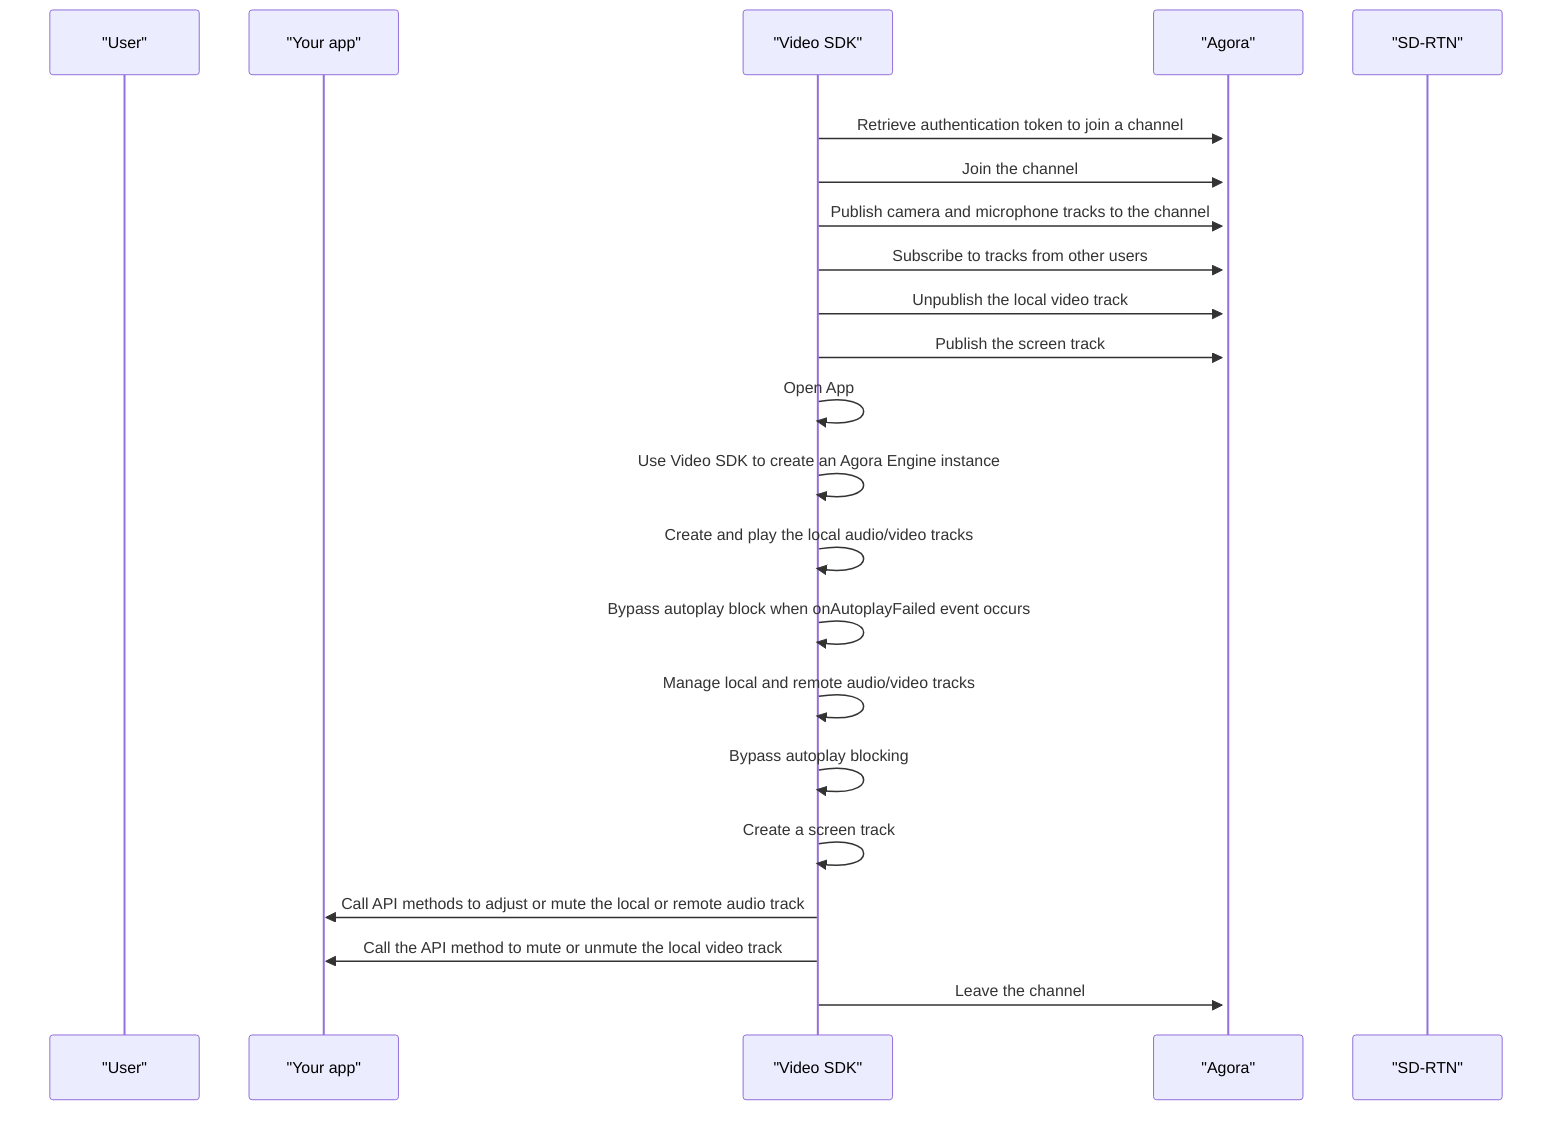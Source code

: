 sequenceDiagram
    participant User as "User"
    participant Your_app as "Your app"
    participant Video_SDK as "Video SDK"
    participant Agora as "Agora"
    participant SD_RTN as "SD-RTN"

    rect rgb(255, 255, 255)
        Video_SDK->>+Agora: Retrieve authentication token to join a channel
        Video_SDK->>Agora: Join the channel
        Video_SDK->>Agora: Publish camera and microphone tracks to the channel
        Video_SDK->>Agora: Subscribe to tracks from other users
        Video_SDK->>Agora: Unpublish the local video track
        Video_SDK->>Agora: Publish the screen track
        Video_SDK->>Video_SDK: Open App
        Video_SDK->>Video_SDK: Use Video SDK to create an Agora Engine instance
        Video_SDK->>Video_SDK: Create and play the local audio/video tracks
        Video_SDK->>Video_SDK: Bypass autoplay block when onAutoplayFailed event occurs
        Video_SDK->>Video_SDK: Manage local and remote audio/video tracks
        Video_SDK->>Video_SDK: Bypass autoplay blocking
        Video_SDK->>Video_SDK: Create a screen track
        Video_SDK->>Your_app: Call API methods to adjust or mute the local or remote audio track
        Video_SDK->>Your_app: Call the API method to mute or unmute the local video track
        Video_SDK->>Agora: Leave the channel
    end